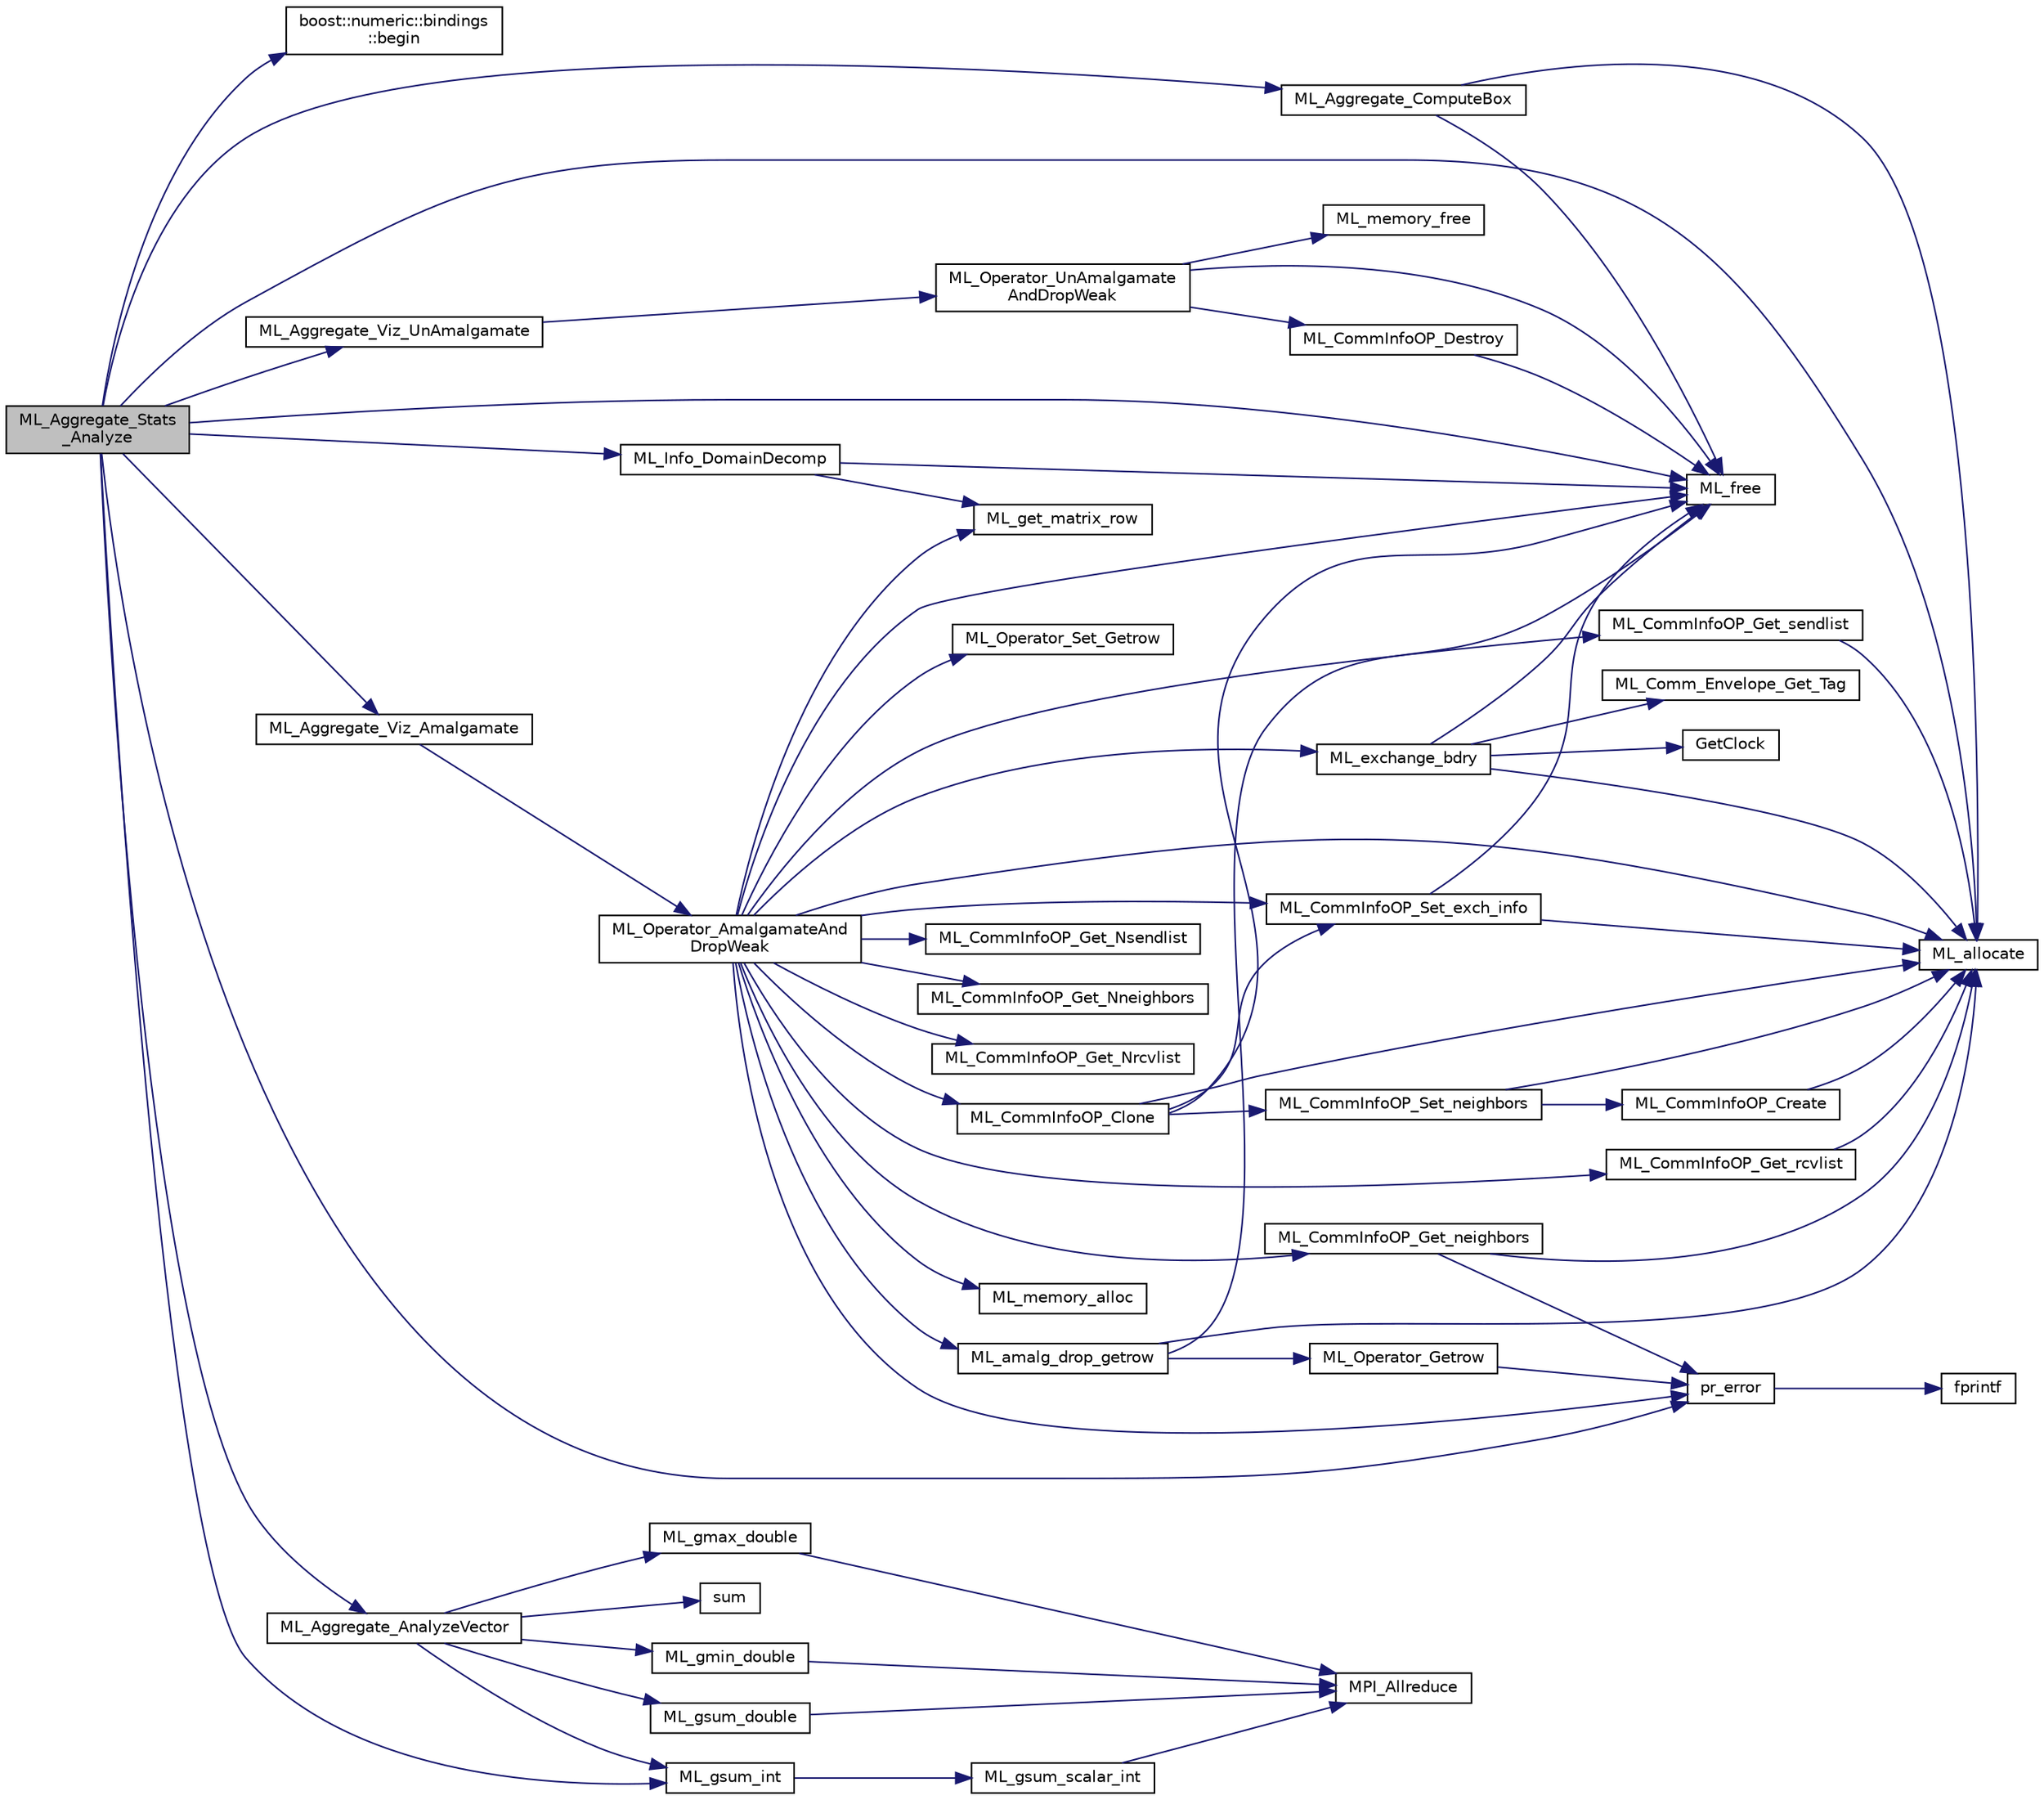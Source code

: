 digraph "ML_Aggregate_Stats_Analyze"
{
  edge [fontname="Helvetica",fontsize="10",labelfontname="Helvetica",labelfontsize="10"];
  node [fontname="Helvetica",fontsize="10",shape=record];
  rankdir="LR";
  Node44 [label="ML_Aggregate_Stats\l_Analyze",height=0.2,width=0.4,color="black", fillcolor="grey75", style="filled", fontcolor="black"];
  Node44 -> Node45 [color="midnightblue",fontsize="10",style="solid",fontname="Helvetica"];
  Node45 [label="boost::numeric::bindings\l::begin",height=0.2,width=0.4,color="black", fillcolor="white", style="filled",URL="$d9/d60/namespaceboost_1_1numeric_1_1bindings.html#adc6ea08fe44222407d9d72347458cc8c"];
  Node44 -> Node46 [color="midnightblue",fontsize="10",style="solid",fontname="Helvetica"];
  Node46 [label="ML_Aggregate_Viz_Amalgamate",height=0.2,width=0.4,color="black", fillcolor="white", style="filled",URL="$dc/d29/ml__agg__info_8c.html#aaebabe177098c5cc1663f6f63b395e00"];
  Node46 -> Node47 [color="midnightblue",fontsize="10",style="solid",fontname="Helvetica"];
  Node47 [label="ML_Operator_AmalgamateAnd\lDropWeak",height=0.2,width=0.4,color="black", fillcolor="white", style="filled",URL="$d8/dbe/ml__operator_8c.html#a8ec0833c480939b4ff9faa3539600609"];
  Node47 -> Node48 [color="midnightblue",fontsize="10",style="solid",fontname="Helvetica"];
  Node48 [label="ML_allocate",height=0.2,width=0.4,color="black", fillcolor="white", style="filled",URL="$db/d67/ml__memory_8h.html#a811b25127e31df6b13643586ea6ccdc6"];
  Node47 -> Node49 [color="midnightblue",fontsize="10",style="solid",fontname="Helvetica"];
  Node49 [label="pr_error",height=0.2,width=0.4,color="black", fillcolor="white", style="filled",URL="$d6/de2/ml__utils_8c.html#a84a03c2d5c462ed7c0de12bc3384d576"];
  Node49 -> Node50 [color="midnightblue",fontsize="10",style="solid",fontname="Helvetica"];
  Node50 [label="fprintf",height=0.2,width=0.4,color="black", fillcolor="white", style="filled",URL="$d2/d8c/examplehs038_8m.html#ae272956ea74f28b2f067d455fead331f"];
  Node47 -> Node51 [color="midnightblue",fontsize="10",style="solid",fontname="Helvetica"];
  Node51 [label="ML_exchange_bdry",height=0.2,width=0.4,color="black", fillcolor="white", style="filled",URL="$d1/da9/ml__comminfoop_8c.html#a54d54632421530b8d261e1d9388c51b8"];
  Node51 -> Node52 [color="midnightblue",fontsize="10",style="solid",fontname="Helvetica"];
  Node52 [label="GetClock",height=0.2,width=0.4,color="black", fillcolor="white", style="filled",URL="$d6/de2/ml__utils_8c.html#ab9104f4e136b1a0627c2b3e23d1a003c"];
  Node51 -> Node48 [color="midnightblue",fontsize="10",style="solid",fontname="Helvetica"];
  Node51 -> Node53 [color="midnightblue",fontsize="10",style="solid",fontname="Helvetica"];
  Node53 [label="ML_Comm_Envelope_Get_Tag",height=0.2,width=0.4,color="black", fillcolor="white", style="filled",URL="$d1/da9/ml__comminfoop_8c.html#a4d86925c1126ff715612eb2e7a0bc6de"];
  Node51 -> Node54 [color="midnightblue",fontsize="10",style="solid",fontname="Helvetica"];
  Node54 [label="ML_free",height=0.2,width=0.4,color="black", fillcolor="white", style="filled",URL="$db/d67/ml__memory_8h.html#a8977b8b65adf77545ebe88fcd1f6889a"];
  Node47 -> Node55 [color="midnightblue",fontsize="10",style="solid",fontname="Helvetica"];
  Node55 [label="ML_CommInfoOP_Get_Nneighbors",height=0.2,width=0.4,color="black", fillcolor="white", style="filled",URL="$d1/da9/ml__comminfoop_8c.html#a25cef348c6124167ce17f935bcf8f995"];
  Node47 -> Node56 [color="midnightblue",fontsize="10",style="solid",fontname="Helvetica"];
  Node56 [label="ML_CommInfoOP_Get_neighbors",height=0.2,width=0.4,color="black", fillcolor="white", style="filled",URL="$d1/da9/ml__comminfoop_8c.html#ab7e315e7a31febfebcfe56df61d4f92c"];
  Node56 -> Node48 [color="midnightblue",fontsize="10",style="solid",fontname="Helvetica"];
  Node56 -> Node49 [color="midnightblue",fontsize="10",style="solid",fontname="Helvetica"];
  Node47 -> Node57 [color="midnightblue",fontsize="10",style="solid",fontname="Helvetica"];
  Node57 [label="ML_CommInfoOP_Get_Nrcvlist",height=0.2,width=0.4,color="black", fillcolor="white", style="filled",URL="$d1/da9/ml__comminfoop_8c.html#a2ce8d1bb74c5d417d9289e8cf8cb2827"];
  Node47 -> Node58 [color="midnightblue",fontsize="10",style="solid",fontname="Helvetica"];
  Node58 [label="ML_CommInfoOP_Get_rcvlist",height=0.2,width=0.4,color="black", fillcolor="white", style="filled",URL="$d1/da9/ml__comminfoop_8c.html#a6f8ee7ba79d4edb0a165f275dba43950"];
  Node58 -> Node48 [color="midnightblue",fontsize="10",style="solid",fontname="Helvetica"];
  Node47 -> Node54 [color="midnightblue",fontsize="10",style="solid",fontname="Helvetica"];
  Node47 -> Node59 [color="midnightblue",fontsize="10",style="solid",fontname="Helvetica"];
  Node59 [label="ML_get_matrix_row",height=0.2,width=0.4,color="black", fillcolor="white", style="filled",URL="$db/d64/ml__rap_8h.html#a2adecc67a57fe78355d69c97e16b0ed9"];
  Node47 -> Node60 [color="midnightblue",fontsize="10",style="solid",fontname="Helvetica"];
  Node60 [label="ML_memory_alloc",height=0.2,width=0.4,color="black", fillcolor="white", style="filled",URL="$d8/d08/ml__memory_8c.html#ab656aed9d908a79217671761d4ba9a75"];
  Node47 -> Node61 [color="midnightblue",fontsize="10",style="solid",fontname="Helvetica"];
  Node61 [label="ML_Operator_Set_Getrow",height=0.2,width=0.4,color="black", fillcolor="white", style="filled",URL="$d8/dbe/ml__operator_8c.html#a49dca38f1d43d7ea7ffb96cbd258e4b8"];
  Node47 -> Node62 [color="midnightblue",fontsize="10",style="solid",fontname="Helvetica"];
  Node62 [label="ML_amalg_drop_getrow",height=0.2,width=0.4,color="black", fillcolor="white", style="filled",URL="$d8/dbe/ml__operator_8c.html#ae86990e0f10fa24af8128ebefd7099ba"];
  Node62 -> Node48 [color="midnightblue",fontsize="10",style="solid",fontname="Helvetica"];
  Node62 -> Node54 [color="midnightblue",fontsize="10",style="solid",fontname="Helvetica"];
  Node62 -> Node63 [color="midnightblue",fontsize="10",style="solid",fontname="Helvetica"];
  Node63 [label="ML_Operator_Getrow",height=0.2,width=0.4,color="black", fillcolor="white", style="filled",URL="$d8/dbe/ml__operator_8c.html#a9031c5ef369cea12e948feac0eb0343a"];
  Node63 -> Node49 [color="midnightblue",fontsize="10",style="solid",fontname="Helvetica"];
  Node47 -> Node64 [color="midnightblue",fontsize="10",style="solid",fontname="Helvetica"];
  Node64 [label="ML_CommInfoOP_Clone",height=0.2,width=0.4,color="black", fillcolor="white", style="filled",URL="$d1/da9/ml__comminfoop_8c.html#aabeb13d15d5e9952cf434d54eb38ef20"];
  Node64 -> Node48 [color="midnightblue",fontsize="10",style="solid",fontname="Helvetica"];
  Node64 -> Node65 [color="midnightblue",fontsize="10",style="solid",fontname="Helvetica"];
  Node65 [label="ML_CommInfoOP_Set_neighbors",height=0.2,width=0.4,color="black", fillcolor="white", style="filled",URL="$d1/da9/ml__comminfoop_8c.html#a90a2d898b28ee1754a68fab0f0d58503"];
  Node65 -> Node66 [color="midnightblue",fontsize="10",style="solid",fontname="Helvetica"];
  Node66 [label="ML_CommInfoOP_Create",height=0.2,width=0.4,color="black", fillcolor="white", style="filled",URL="$d1/da9/ml__comminfoop_8c.html#a2356cfac70c23c3898fd629386ce3851"];
  Node66 -> Node48 [color="midnightblue",fontsize="10",style="solid",fontname="Helvetica"];
  Node65 -> Node48 [color="midnightblue",fontsize="10",style="solid",fontname="Helvetica"];
  Node64 -> Node54 [color="midnightblue",fontsize="10",style="solid",fontname="Helvetica"];
  Node64 -> Node67 [color="midnightblue",fontsize="10",style="solid",fontname="Helvetica"];
  Node67 [label="ML_CommInfoOP_Set_exch_info",height=0.2,width=0.4,color="black", fillcolor="white", style="filled",URL="$d1/da9/ml__comminfoop_8c.html#af1c53a07be65fd4c52e4f678bcae1fd3"];
  Node67 -> Node48 [color="midnightblue",fontsize="10",style="solid",fontname="Helvetica"];
  Node67 -> Node54 [color="midnightblue",fontsize="10",style="solid",fontname="Helvetica"];
  Node47 -> Node68 [color="midnightblue",fontsize="10",style="solid",fontname="Helvetica"];
  Node68 [label="ML_CommInfoOP_Get_Nsendlist",height=0.2,width=0.4,color="black", fillcolor="white", style="filled",URL="$d1/da9/ml__comminfoop_8c.html#a890f0287db2558dd69b214b70d5c804f"];
  Node47 -> Node69 [color="midnightblue",fontsize="10",style="solid",fontname="Helvetica"];
  Node69 [label="ML_CommInfoOP_Get_sendlist",height=0.2,width=0.4,color="black", fillcolor="white", style="filled",URL="$d1/da9/ml__comminfoop_8c.html#a67a78761b73abd34be6371c791363a23"];
  Node69 -> Node48 [color="midnightblue",fontsize="10",style="solid",fontname="Helvetica"];
  Node47 -> Node67 [color="midnightblue",fontsize="10",style="solid",fontname="Helvetica"];
  Node44 -> Node70 [color="midnightblue",fontsize="10",style="solid",fontname="Helvetica"];
  Node70 [label="ML_Info_DomainDecomp",height=0.2,width=0.4,color="black", fillcolor="white", style="filled",URL="$dc/d29/ml__agg__info_8c.html#ad64a128bcece1f97744976f8baf5c7aa",tooltip="Information about the decomposition into subdomains. "];
  Node70 -> Node59 [color="midnightblue",fontsize="10",style="solid",fontname="Helvetica"];
  Node70 -> Node54 [color="midnightblue",fontsize="10",style="solid",fontname="Helvetica"];
  Node44 -> Node71 [color="midnightblue",fontsize="10",style="solid",fontname="Helvetica"];
  Node71 [label="ML_Aggregate_AnalyzeVector",height=0.2,width=0.4,color="black", fillcolor="white", style="filled",URL="$dc/d29/ml__agg__info_8c.html#a8d77d02617fa21f0563fe49d6f1186d0",tooltip="Some statistics on a double vector. "];
  Node71 -> Node72 [color="midnightblue",fontsize="10",style="solid",fontname="Helvetica"];
  Node72 [label="sum",height=0.2,width=0.4,color="black", fillcolor="white", style="filled",URL="$dd/d3c/examplehs071_8m.html#ad1d7e10c2dad1043eb0e1b51f99f1b31"];
  Node71 -> Node73 [color="midnightblue",fontsize="10",style="solid",fontname="Helvetica"];
  Node73 [label="ML_gsum_int",height=0.2,width=0.4,color="black", fillcolor="white", style="filled",URL="$d6/de2/ml__utils_8c.html#aa6d1397a2d84bb92040aa1131f07394e"];
  Node73 -> Node74 [color="midnightblue",fontsize="10",style="solid",fontname="Helvetica"];
  Node74 [label="ML_gsum_scalar_int",height=0.2,width=0.4,color="black", fillcolor="white", style="filled",URL="$d6/de2/ml__utils_8c.html#a8113147d48fc7d46cf8117c0698fdad0"];
  Node74 -> Node75 [color="midnightblue",fontsize="10",style="solid",fontname="Helvetica"];
  Node75 [label="MPI_Allreduce",height=0.2,width=0.4,color="black", fillcolor="white", style="filled",URL="$dd/d91/_n___v_dot_prod_8m.html#ada2f602fc0ac693d1c0f4cd1a2fb0d50"];
  Node71 -> Node76 [color="midnightblue",fontsize="10",style="solid",fontname="Helvetica"];
  Node76 [label="ML_gmin_double",height=0.2,width=0.4,color="black", fillcolor="white", style="filled",URL="$d6/de2/ml__utils_8c.html#a338d90f6fe1f53ca72391acab68b6045"];
  Node76 -> Node75 [color="midnightblue",fontsize="10",style="solid",fontname="Helvetica"];
  Node71 -> Node77 [color="midnightblue",fontsize="10",style="solid",fontname="Helvetica"];
  Node77 [label="ML_gsum_double",height=0.2,width=0.4,color="black", fillcolor="white", style="filled",URL="$d6/de2/ml__utils_8c.html#aa8205be523aca7a93bc89cbdee3b1c40"];
  Node77 -> Node75 [color="midnightblue",fontsize="10",style="solid",fontname="Helvetica"];
  Node71 -> Node78 [color="midnightblue",fontsize="10",style="solid",fontname="Helvetica"];
  Node78 [label="ML_gmax_double",height=0.2,width=0.4,color="black", fillcolor="white", style="filled",URL="$d6/de2/ml__utils_8c.html#ad0457a977a5fce83a96abdb640ebb849"];
  Node78 -> Node75 [color="midnightblue",fontsize="10",style="solid",fontname="Helvetica"];
  Node44 -> Node73 [color="midnightblue",fontsize="10",style="solid",fontname="Helvetica"];
  Node44 -> Node48 [color="midnightblue",fontsize="10",style="solid",fontname="Helvetica"];
  Node44 -> Node49 [color="midnightblue",fontsize="10",style="solid",fontname="Helvetica"];
  Node44 -> Node54 [color="midnightblue",fontsize="10",style="solid",fontname="Helvetica"];
  Node44 -> Node79 [color="midnightblue",fontsize="10",style="solid",fontname="Helvetica"];
  Node79 [label="ML_Aggregate_ComputeBox",height=0.2,width=0.4,color="black", fillcolor="white", style="filled",URL="$dc/d29/ml__agg__info_8c.html#ad40f1cff4d24c2da24f3da4eea0b6f1d",tooltip="Compute the maximum dimension of a box circumscribing each aggregate. "];
  Node79 -> Node48 [color="midnightblue",fontsize="10",style="solid",fontname="Helvetica"];
  Node79 -> Node54 [color="midnightblue",fontsize="10",style="solid",fontname="Helvetica"];
  Node44 -> Node80 [color="midnightblue",fontsize="10",style="solid",fontname="Helvetica"];
  Node80 [label="ML_Aggregate_Viz_UnAmalgamate",height=0.2,width=0.4,color="black", fillcolor="white", style="filled",URL="$dc/d29/ml__agg__info_8c.html#a09e2dd5f4889ed1246a72acb80d63362"];
  Node80 -> Node81 [color="midnightblue",fontsize="10",style="solid",fontname="Helvetica"];
  Node81 [label="ML_Operator_UnAmalgamate\lAndDropWeak",height=0.2,width=0.4,color="black", fillcolor="white", style="filled",URL="$d8/dbe/ml__operator_8c.html#a91889dfbcda02806117ddff083413650"];
  Node81 -> Node82 [color="midnightblue",fontsize="10",style="solid",fontname="Helvetica"];
  Node82 [label="ML_CommInfoOP_Destroy",height=0.2,width=0.4,color="black", fillcolor="white", style="filled",URL="$d1/da9/ml__comminfoop_8c.html#ae86e960a5385114d0444cbbc1ef957a1"];
  Node82 -> Node54 [color="midnightblue",fontsize="10",style="solid",fontname="Helvetica"];
  Node81 -> Node83 [color="midnightblue",fontsize="10",style="solid",fontname="Helvetica"];
  Node83 [label="ML_memory_free",height=0.2,width=0.4,color="black", fillcolor="white", style="filled",URL="$d8/d08/ml__memory_8c.html#ac0fa835db1ce7e092e6bdb285638f5de"];
  Node81 -> Node54 [color="midnightblue",fontsize="10",style="solid",fontname="Helvetica"];
}
